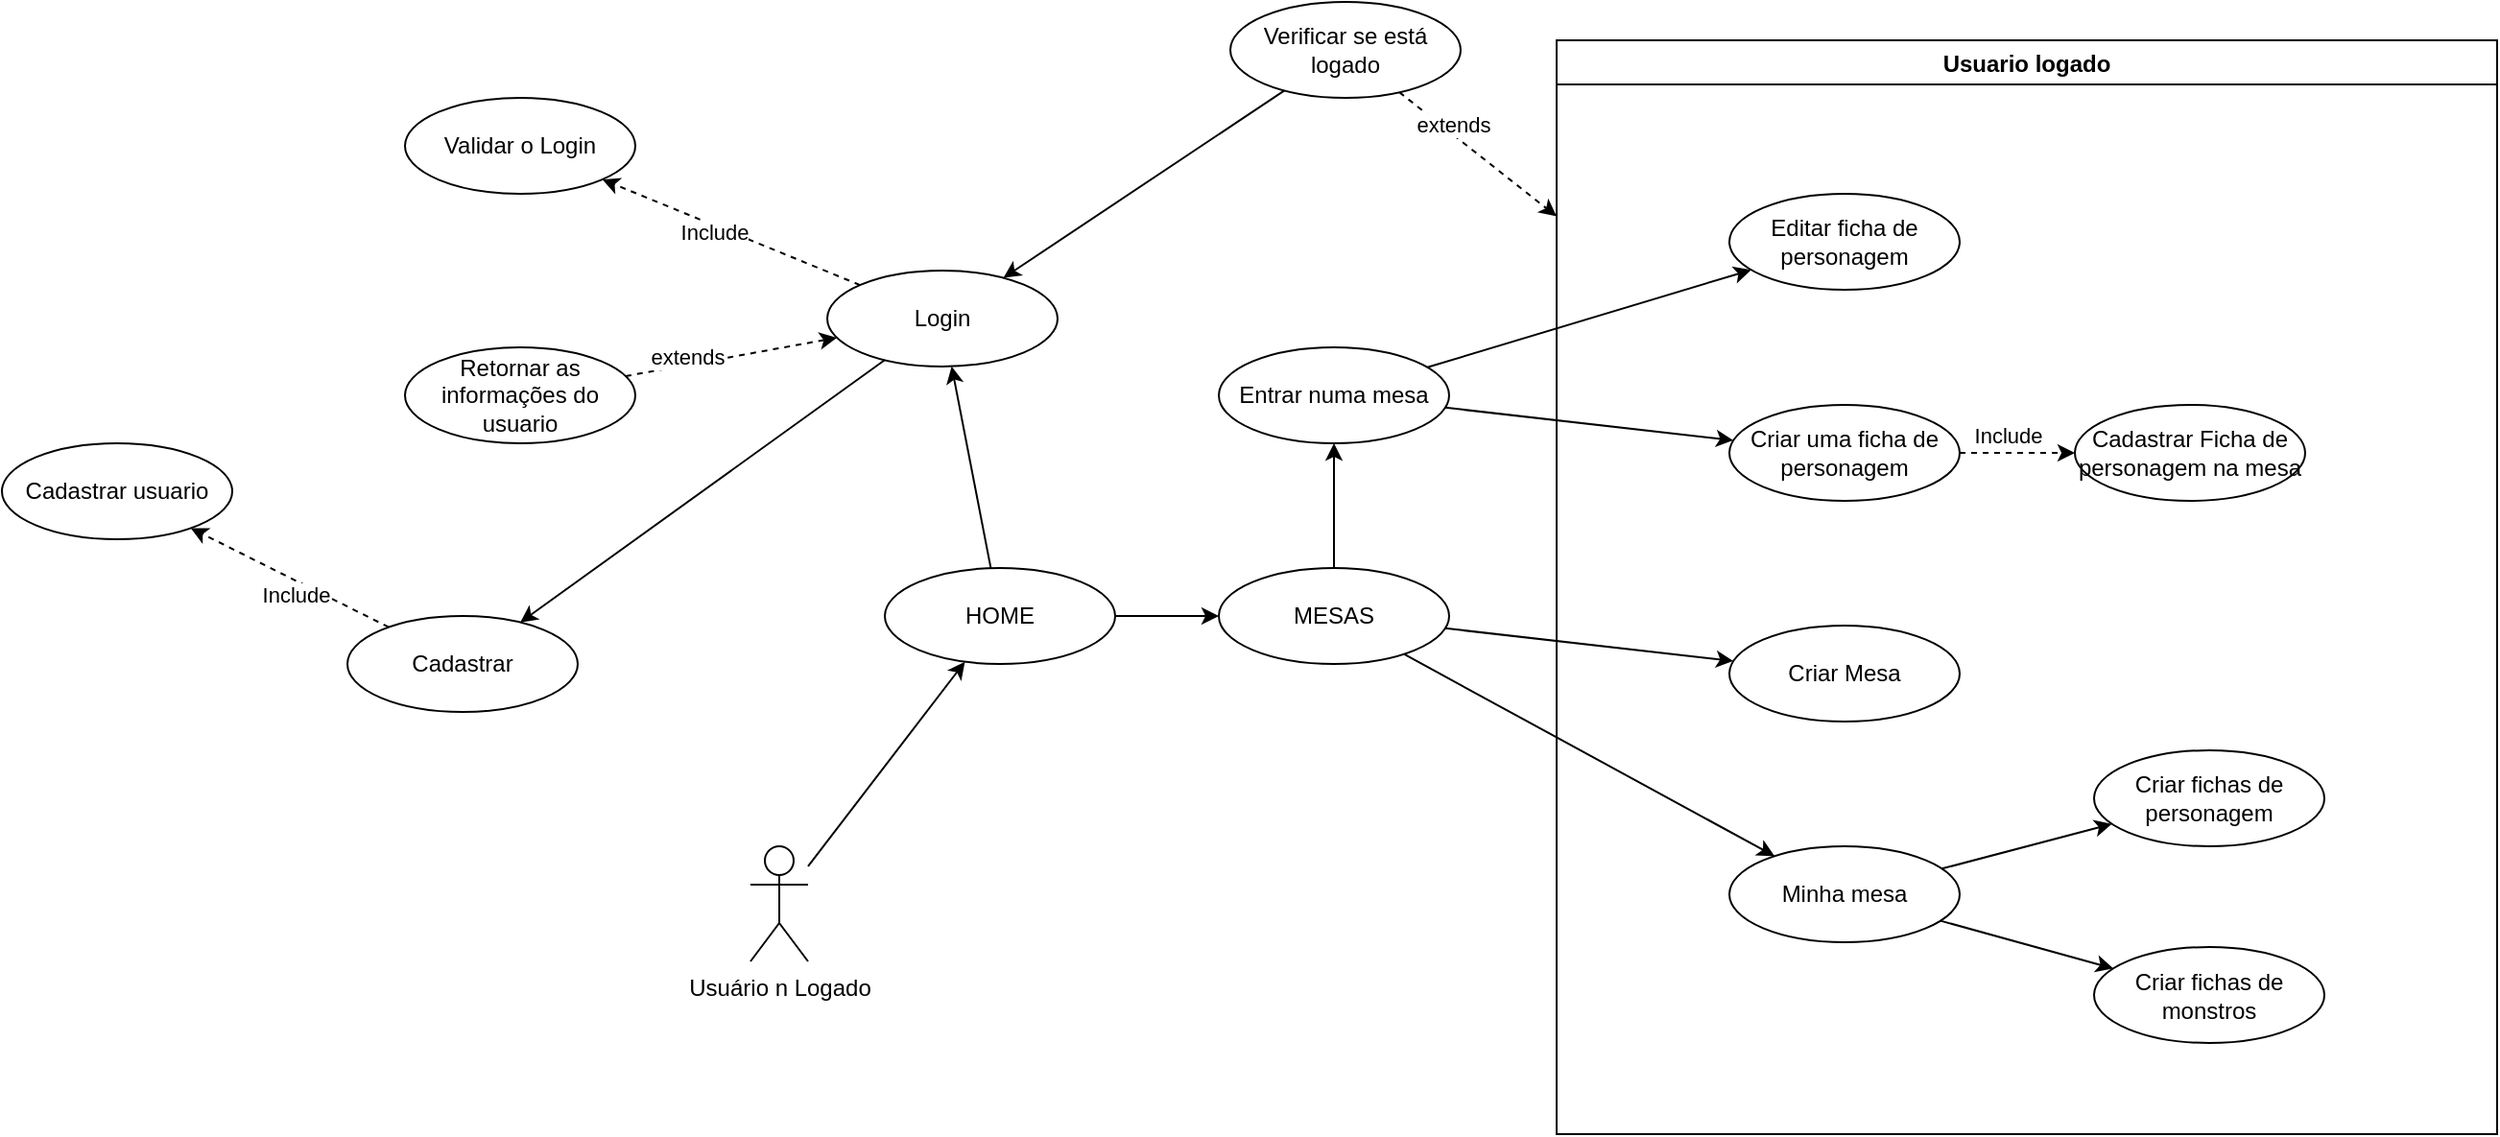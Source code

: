 <mxfile version="20.2.6" type="device"><diagram id="ED5fozyXIWHNhCozaxbo" name="Página-1"><mxGraphModel dx="2249" dy="772" grid="1" gridSize="10" guides="1" tooltips="1" connect="1" arrows="1" fold="1" page="1" pageScale="1" pageWidth="827" pageHeight="1169" math="0" shadow="0"><root><mxCell id="0"/><mxCell id="1" parent="0"/><mxCell id="XUNvvPKuMNIrAGeNeZJm-1" value="Usuário n Logado" style="shape=umlActor;verticalLabelPosition=bottom;verticalAlign=top;html=1;outlineConnect=0;" vertex="1" parent="1"><mxGeometry x="50" y="480" width="30" height="60" as="geometry"/></mxCell><mxCell id="XUNvvPKuMNIrAGeNeZJm-7" value="HOME" style="ellipse;whiteSpace=wrap;html=1;" vertex="1" parent="1"><mxGeometry x="120" y="335" width="120" height="50" as="geometry"/></mxCell><mxCell id="XUNvvPKuMNIrAGeNeZJm-10" value="Usuario logado" style="swimlane;" vertex="1" parent="1"><mxGeometry x="470" y="60" width="490" height="570" as="geometry"/></mxCell><mxCell id="XUNvvPKuMNIrAGeNeZJm-42" value="Criar uma ficha de personagem" style="ellipse;whiteSpace=wrap;html=1;" vertex="1" parent="XUNvvPKuMNIrAGeNeZJm-10"><mxGeometry x="90" y="190" width="120" height="50" as="geometry"/></mxCell><mxCell id="XUNvvPKuMNIrAGeNeZJm-47" value="Criar Mesa" style="ellipse;whiteSpace=wrap;html=1;" vertex="1" parent="XUNvvPKuMNIrAGeNeZJm-10"><mxGeometry x="90" y="305" width="120" height="50" as="geometry"/></mxCell><mxCell id="XUNvvPKuMNIrAGeNeZJm-49" value="Editar ficha de personagem" style="ellipse;whiteSpace=wrap;html=1;" vertex="1" parent="XUNvvPKuMNIrAGeNeZJm-10"><mxGeometry x="90" y="80" width="120" height="50" as="geometry"/></mxCell><mxCell id="XUNvvPKuMNIrAGeNeZJm-44" value="Cadastrar Ficha de personagem na mesa" style="ellipse;whiteSpace=wrap;html=1;" vertex="1" parent="XUNvvPKuMNIrAGeNeZJm-10"><mxGeometry x="270" y="190" width="120" height="50" as="geometry"/></mxCell><mxCell id="XUNvvPKuMNIrAGeNeZJm-45" value="" style="endArrow=classic;html=1;rounded=0;strokeColor=default;dashed=1;" edge="1" parent="XUNvvPKuMNIrAGeNeZJm-10" source="XUNvvPKuMNIrAGeNeZJm-42" target="XUNvvPKuMNIrAGeNeZJm-44"><mxGeometry width="50" height="50" relative="1" as="geometry"><mxPoint x="-120" y="-15" as="sourcePoint"/><mxPoint x="-120" y="-80" as="targetPoint"/></mxGeometry></mxCell><mxCell id="XUNvvPKuMNIrAGeNeZJm-46" value="Include" style="edgeLabel;html=1;align=center;verticalAlign=middle;resizable=0;points=[];" vertex="1" connectable="0" parent="XUNvvPKuMNIrAGeNeZJm-45"><mxGeometry x="-0.398" y="4" relative="1" as="geometry"><mxPoint x="7" y="-5" as="offset"/></mxGeometry></mxCell><mxCell id="XUNvvPKuMNIrAGeNeZJm-52" value="Minha mesa" style="ellipse;whiteSpace=wrap;html=1;" vertex="1" parent="XUNvvPKuMNIrAGeNeZJm-10"><mxGeometry x="90" y="420" width="120" height="50" as="geometry"/></mxCell><mxCell id="XUNvvPKuMNIrAGeNeZJm-56" value="Criar fichas de personagem" style="ellipse;whiteSpace=wrap;html=1;" vertex="1" parent="XUNvvPKuMNIrAGeNeZJm-10"><mxGeometry x="280" y="370" width="120" height="50" as="geometry"/></mxCell><mxCell id="XUNvvPKuMNIrAGeNeZJm-57" value="Criar fichas de monstros" style="ellipse;whiteSpace=wrap;html=1;" vertex="1" parent="XUNvvPKuMNIrAGeNeZJm-10"><mxGeometry x="280" y="472.5" width="120" height="50" as="geometry"/></mxCell><mxCell id="XUNvvPKuMNIrAGeNeZJm-58" value="" style="endArrow=classic;html=1;rounded=0;strokeColor=default;" edge="1" parent="XUNvvPKuMNIrAGeNeZJm-10" source="XUNvvPKuMNIrAGeNeZJm-52" target="XUNvvPKuMNIrAGeNeZJm-56"><mxGeometry width="50" height="50" relative="1" as="geometry"><mxPoint x="-85.768" y="279.094" as="sourcePoint"/><mxPoint x="129.751" y="433.41" as="targetPoint"/></mxGeometry></mxCell><mxCell id="XUNvvPKuMNIrAGeNeZJm-59" value="" style="endArrow=classic;html=1;rounded=0;strokeColor=default;" edge="1" parent="XUNvvPKuMNIrAGeNeZJm-10" source="XUNvvPKuMNIrAGeNeZJm-52" target="XUNvvPKuMNIrAGeNeZJm-57"><mxGeometry width="50" height="50" relative="1" as="geometry"><mxPoint x="214.779" y="444.8" as="sourcePoint"/><mxPoint x="305.162" y="427.645" as="targetPoint"/></mxGeometry></mxCell><mxCell id="XUNvvPKuMNIrAGeNeZJm-12" value="Verificar se está logado" style="ellipse;whiteSpace=wrap;html=1;" vertex="1" parent="1"><mxGeometry x="300" y="40" width="120" height="50" as="geometry"/></mxCell><mxCell id="XUNvvPKuMNIrAGeNeZJm-14" value="" style="endArrow=classic;html=1;rounded=0;strokeColor=default;dashed=1;" edge="1" parent="1" source="XUNvvPKuMNIrAGeNeZJm-12" target="XUNvvPKuMNIrAGeNeZJm-10"><mxGeometry width="50" height="50" relative="1" as="geometry"><mxPoint x="60" y="260" as="sourcePoint"/><mxPoint x="440" y="490" as="targetPoint"/></mxGeometry></mxCell><mxCell id="XUNvvPKuMNIrAGeNeZJm-15" value="extends" style="edgeLabel;html=1;align=center;verticalAlign=middle;resizable=0;points=[];" vertex="1" connectable="0" parent="XUNvvPKuMNIrAGeNeZJm-14"><mxGeometry x="-0.398" y="4" relative="1" as="geometry"><mxPoint as="offset"/></mxGeometry></mxCell><mxCell id="XUNvvPKuMNIrAGeNeZJm-16" value="" style="endArrow=classic;html=1;rounded=0;strokeColor=default;" edge="1" parent="1" source="XUNvvPKuMNIrAGeNeZJm-7" target="XUNvvPKuMNIrAGeNeZJm-8"><mxGeometry width="50" height="50" relative="1" as="geometry"><mxPoint x="390" y="410" as="sourcePoint"/><mxPoint x="440" y="360" as="targetPoint"/></mxGeometry></mxCell><mxCell id="XUNvvPKuMNIrAGeNeZJm-17" value="Login" style="ellipse;whiteSpace=wrap;html=1;" vertex="1" parent="1"><mxGeometry x="90" y="180" width="120" height="50" as="geometry"/></mxCell><mxCell id="XUNvvPKuMNIrAGeNeZJm-18" value="" style="endArrow=classic;html=1;rounded=0;strokeColor=default;" edge="1" parent="1" source="XUNvvPKuMNIrAGeNeZJm-12" target="XUNvvPKuMNIrAGeNeZJm-17"><mxGeometry width="50" height="50" relative="1" as="geometry"><mxPoint x="187.18" y="127.288" as="sourcePoint"/><mxPoint x="310" y="228.387" as="targetPoint"/></mxGeometry></mxCell><mxCell id="XUNvvPKuMNIrAGeNeZJm-20" value="" style="endArrow=classic;html=1;rounded=0;strokeColor=default;" edge="1" parent="1" source="XUNvvPKuMNIrAGeNeZJm-7" target="XUNvvPKuMNIrAGeNeZJm-17"><mxGeometry width="50" height="50" relative="1" as="geometry"><mxPoint x="231.082" y="351.779" as="sourcePoint"/><mxPoint x="429.061" y="263.276" as="targetPoint"/></mxGeometry></mxCell><mxCell id="XUNvvPKuMNIrAGeNeZJm-21" value="Validar o Login" style="ellipse;whiteSpace=wrap;html=1;" vertex="1" parent="1"><mxGeometry x="-130" y="90" width="120" height="50" as="geometry"/></mxCell><mxCell id="XUNvvPKuMNIrAGeNeZJm-22" value="" style="endArrow=classic;html=1;rounded=0;strokeColor=default;dashed=1;" edge="1" parent="1" source="XUNvvPKuMNIrAGeNeZJm-17" target="XUNvvPKuMNIrAGeNeZJm-21"><mxGeometry width="50" height="50" relative="1" as="geometry"><mxPoint x="-40" y="210" as="sourcePoint"/><mxPoint x="310" y="228.387" as="targetPoint"/></mxGeometry></mxCell><mxCell id="XUNvvPKuMNIrAGeNeZJm-23" value="Include" style="edgeLabel;html=1;align=center;verticalAlign=middle;resizable=0;points=[];" vertex="1" connectable="0" parent="XUNvvPKuMNIrAGeNeZJm-22"><mxGeometry x="-0.398" y="4" relative="1" as="geometry"><mxPoint x="-35" y="-15" as="offset"/></mxGeometry></mxCell><mxCell id="XUNvvPKuMNIrAGeNeZJm-24" value="Retornar as informações do usuario" style="ellipse;whiteSpace=wrap;html=1;" vertex="1" parent="1"><mxGeometry x="-130" y="220" width="120" height="50" as="geometry"/></mxCell><mxCell id="XUNvvPKuMNIrAGeNeZJm-26" value="" style="endArrow=classic;html=1;rounded=0;strokeColor=default;dashed=1;" edge="1" parent="1" source="XUNvvPKuMNIrAGeNeZJm-24" target="XUNvvPKuMNIrAGeNeZJm-17"><mxGeometry width="50" height="50" relative="1" as="geometry"><mxPoint x="187.18" y="127.288" as="sourcePoint"/><mxPoint x="310" y="228.387" as="targetPoint"/></mxGeometry></mxCell><mxCell id="XUNvvPKuMNIrAGeNeZJm-27" value="extends" style="edgeLabel;html=1;align=center;verticalAlign=middle;resizable=0;points=[];" vertex="1" connectable="0" parent="XUNvvPKuMNIrAGeNeZJm-26"><mxGeometry x="-0.398" y="4" relative="1" as="geometry"><mxPoint as="offset"/></mxGeometry></mxCell><mxCell id="XUNvvPKuMNIrAGeNeZJm-28" value="Cadastrar" style="ellipse;whiteSpace=wrap;html=1;" vertex="1" parent="1"><mxGeometry x="-160" y="360" width="120" height="50" as="geometry"/></mxCell><mxCell id="XUNvvPKuMNIrAGeNeZJm-29" value="" style="endArrow=classic;html=1;rounded=0;strokeColor=default;" edge="1" parent="1" source="XUNvvPKuMNIrAGeNeZJm-17" target="XUNvvPKuMNIrAGeNeZJm-28"><mxGeometry width="50" height="50" relative="1" as="geometry"><mxPoint x="185.208" y="345.08" as="sourcePoint"/><mxPoint x="164.823" y="239.919" as="targetPoint"/></mxGeometry></mxCell><mxCell id="XUNvvPKuMNIrAGeNeZJm-30" value="" style="endArrow=classic;html=1;rounded=0;strokeColor=default;" edge="1" parent="1" source="XUNvvPKuMNIrAGeNeZJm-1" target="XUNvvPKuMNIrAGeNeZJm-7"><mxGeometry width="50" height="50" relative="1" as="geometry"><mxPoint x="129.993" y="236.649" as="sourcePoint"/><mxPoint x="-59.947" y="373.362" as="targetPoint"/></mxGeometry></mxCell><mxCell id="XUNvvPKuMNIrAGeNeZJm-32" value="Cadastrar usuario" style="ellipse;whiteSpace=wrap;html=1;" vertex="1" parent="1"><mxGeometry x="-340" y="270" width="120" height="50" as="geometry"/></mxCell><mxCell id="XUNvvPKuMNIrAGeNeZJm-33" value="" style="endArrow=classic;html=1;rounded=0;strokeColor=default;dashed=1;" edge="1" parent="1" source="XUNvvPKuMNIrAGeNeZJm-28" target="XUNvvPKuMNIrAGeNeZJm-32"><mxGeometry width="50" height="50" relative="1" as="geometry"><mxPoint x="117.067" y="197.536" as="sourcePoint"/><mxPoint x="-17.186" y="142.515" as="targetPoint"/></mxGeometry></mxCell><mxCell id="XUNvvPKuMNIrAGeNeZJm-34" value="Include" style="edgeLabel;html=1;align=center;verticalAlign=middle;resizable=0;points=[];" vertex="1" connectable="0" parent="XUNvvPKuMNIrAGeNeZJm-33"><mxGeometry x="-0.398" y="4" relative="1" as="geometry"><mxPoint x="-16" y="-5" as="offset"/></mxGeometry></mxCell><mxCell id="XUNvvPKuMNIrAGeNeZJm-8" value="MESAS" style="ellipse;whiteSpace=wrap;html=1;" vertex="1" parent="1"><mxGeometry x="294" y="335" width="120" height="50" as="geometry"/></mxCell><mxCell id="XUNvvPKuMNIrAGeNeZJm-39" value="" style="endArrow=classic;html=1;rounded=0;strokeColor=default;" edge="1" parent="1" source="XUNvvPKuMNIrAGeNeZJm-8" target="XUNvvPKuMNIrAGeNeZJm-41"><mxGeometry width="50" height="50" relative="1" as="geometry"><mxPoint x="-134.572" y="375.851" as="sourcePoint"/><mxPoint x="284" y="280" as="targetPoint"/></mxGeometry></mxCell><mxCell id="XUNvvPKuMNIrAGeNeZJm-41" value="Entrar numa mesa" style="ellipse;whiteSpace=wrap;html=1;" vertex="1" parent="1"><mxGeometry x="294" y="220" width="120" height="50" as="geometry"/></mxCell><mxCell id="XUNvvPKuMNIrAGeNeZJm-43" value="" style="endArrow=classic;html=1;rounded=0;strokeColor=default;" edge="1" parent="1" source="XUNvvPKuMNIrAGeNeZJm-41" target="XUNvvPKuMNIrAGeNeZJm-42"><mxGeometry width="50" height="50" relative="1" as="geometry"><mxPoint x="360" y="270" as="sourcePoint"/><mxPoint x="164.823" y="239.919" as="targetPoint"/></mxGeometry></mxCell><mxCell id="XUNvvPKuMNIrAGeNeZJm-48" value="" style="endArrow=classic;html=1;rounded=0;strokeColor=default;" edge="1" parent="1" source="XUNvvPKuMNIrAGeNeZJm-8" target="XUNvvPKuMNIrAGeNeZJm-47"><mxGeometry width="50" height="50" relative="1" as="geometry"><mxPoint x="430" y="255" as="sourcePoint"/><mxPoint x="530" y="255" as="targetPoint"/></mxGeometry></mxCell><mxCell id="XUNvvPKuMNIrAGeNeZJm-50" value="" style="endArrow=classic;html=1;rounded=0;strokeColor=default;" edge="1" parent="1" source="XUNvvPKuMNIrAGeNeZJm-41" target="XUNvvPKuMNIrAGeNeZJm-49"><mxGeometry width="50" height="50" relative="1" as="geometry"><mxPoint x="424" y="585" as="sourcePoint"/><mxPoint x="590" y="585" as="targetPoint"/></mxGeometry></mxCell><mxCell id="XUNvvPKuMNIrAGeNeZJm-55" value="" style="endArrow=classic;html=1;rounded=0;strokeColor=default;" edge="1" parent="1" source="XUNvvPKuMNIrAGeNeZJm-8" target="XUNvvPKuMNIrAGeNeZJm-52"><mxGeometry width="50" height="50" relative="1" as="geometry"><mxPoint x="423.835" y="823.147" as="sourcePoint"/><mxPoint x="590.21" y="817.091" as="targetPoint"/></mxGeometry></mxCell></root></mxGraphModel></diagram></mxfile>